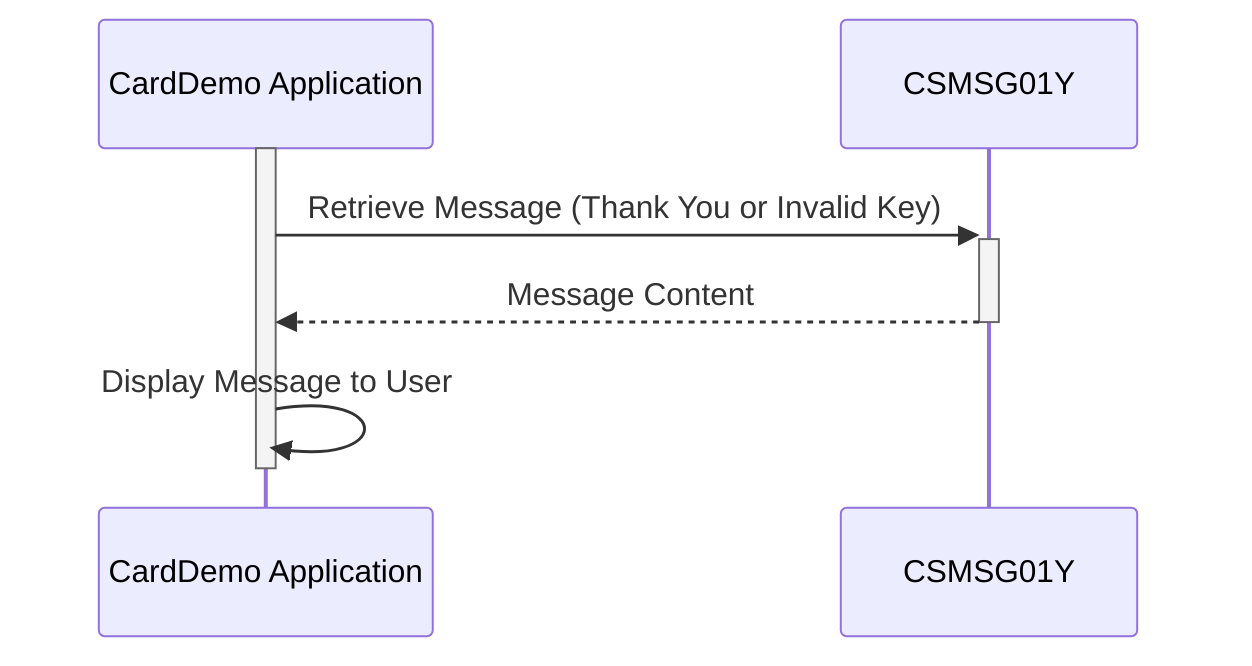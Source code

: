 sequenceDiagram
    participant CardDemo Application
    participant CSMSG01Y

    activate CardDemo Application
    CardDemo Application->>+CSMSG01Y: Retrieve Message (Thank You or Invalid Key)
    CSMSG01Y-->>-CardDemo Application: Message Content
    CardDemo Application->>CardDemo Application: Display Message to User
    deactivate CardDemo Application